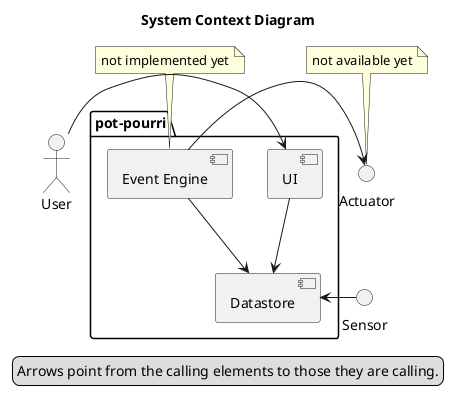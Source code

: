 @startuml
skinparam componentStyle uml2

title System Context Diagram

actor User

package "pot-pourri" {
    [UI]
    [Event Engine]
    [Datastore]
}

() "Sensor"
() "Actuator"

User -> [UI]
[UI] --> [Datastore]

[Event Engine] --> [Datastore]
[Event Engine] -> Actuator

Sensor -> [Datastore]

note top of "Event Engine"
    not implemented yet
endnote

note top of Actuator
    not available yet
endnote

legend 
    Arrows point from the calling elements to those they are calling.
    'Devices have to call other participants in order to allow energy savings with deep-sleep mode.
    'Deep-sleep mode might not be relevant for Actuators since they will need a lot more energy and therefore an external power supply.
endlegend
@enduml